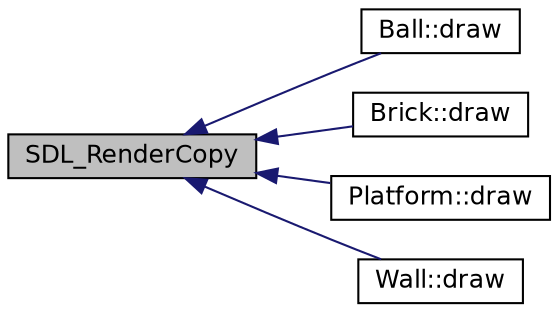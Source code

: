 digraph "SDL_RenderCopy"
{
  edge [fontname="Helvetica",fontsize="12",labelfontname="Helvetica",labelfontsize="12"];
  node [fontname="Helvetica",fontsize="12",shape=record];
  rankdir="LR";
  Node49 [label="SDL_RenderCopy",height=0.2,width=0.4,color="black", fillcolor="grey75", style="filled", fontcolor="black"];
  Node49 -> Node50 [dir="back",color="midnightblue",fontsize="12",style="solid",fontname="Helvetica"];
  Node50 [label="Ball::draw",height=0.2,width=0.4,color="black", fillcolor="white", style="filled",URL="$class_ball.html#a9b170c27c74586af6108314c3623da53",tooltip="Moves the ball when its speed is 0. "];
  Node49 -> Node51 [dir="back",color="midnightblue",fontsize="12",style="solid",fontname="Helvetica"];
  Node51 [label="Brick::draw",height=0.2,width=0.4,color="black", fillcolor="white", style="filled",URL="$class_brick.html#a005005bbb1c9f5adcd5addfbc683c3d4",tooltip="Draws a brick in the SDL window. "];
  Node49 -> Node52 [dir="back",color="midnightblue",fontsize="12",style="solid",fontname="Helvetica"];
  Node52 [label="Platform::draw",height=0.2,width=0.4,color="black", fillcolor="white", style="filled",URL="$class_platform.html#aa046dc1f23bc5e6e0c7ec8b435108bac",tooltip="Function that draws the platform into the SDL window. "];
  Node49 -> Node53 [dir="back",color="midnightblue",fontsize="12",style="solid",fontname="Helvetica"];
  Node53 [label="Wall::draw",height=0.2,width=0.4,color="black", fillcolor="white", style="filled",URL="$class_wall.html#a1d0f02eebf32d1f85d3a24c91a2c5509",tooltip="Draws the walls into the SDL window. "];
}
